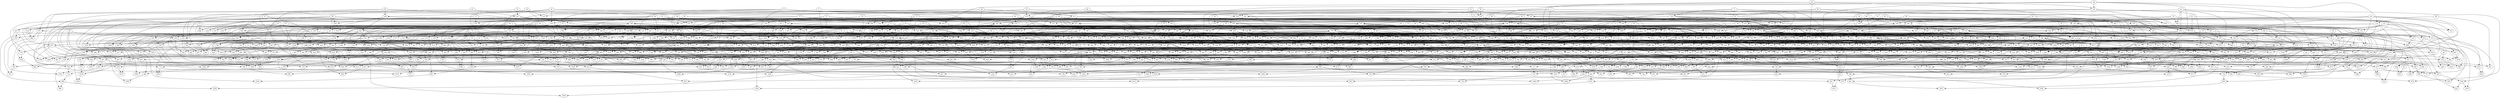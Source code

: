 digraph grap {
0 -> 117
0 -> 126
0 -> 168
0 -> 372
0 -> 659
1 -> 127
1 -> 215
1 -> 378
1 -> 453
1 -> 466
1 -> 492
1 -> 625
1 -> 968
2 -> 349
2 -> 922
2 -> 939
2 -> 1018
2 -> 1053
3 -> 519
3 -> 1008
4 -> 135
4 -> 140
4 -> 235
4 -> 332
4 -> 931
5 -> 102
5 -> 142
5 -> 203
5 -> 254
6 -> 152
6 -> 844
7 -> 122
7 -> 197
7 -> 410
7 -> 619
7 -> 677
7 -> 707
7 -> 1006
8 -> 202
8 -> 776
8 -> 783
8 -> 835
9 -> 143
9 -> 380
9 -> 576
10 -> 125
10 -> 159
10 -> 186
10 -> 201
10 -> 387
11 -> 216
11 -> 256
11 -> 267
12 -> 185
12 -> 352
12 -> 562
13 -> 175
13 -> 630
14 -> 157
15 -> 148
15 -> 160
15 -> 165
15 -> 242
16 -> 104
16 -> 121
16 -> 174
16 -> 181
16 -> 190
16 -> 526
17 -> 138
17 -> 192
17 -> 356
17 -> 595
17 -> 695
18 -> 115
18 -> 149
18 -> 198
18 -> 873
19 -> 322
19 -> 637
20 -> 125
20 -> 190
20 -> 205
20 -> 772
20 -> 837
21 -> 124
21 -> 472
22 -> 127
22 -> 158
22 -> 184
22 -> 232
22 -> 501
22 -> 519
22 -> 522
23 -> 323
23 -> 468
23 -> 488
23 -> 646
24 -> 244
24 -> 317
24 -> 335
24 -> 591
24 -> 705
25 -> 657
25 -> 816
26 -> 137
26 -> 180
26 -> 789
26 -> 894
27 -> 105
27 -> 186
27 -> 367
27 -> 410
27 -> 919
27 -> 1025
28 -> 100
28 -> 116
28 -> 515
28 -> 734
28 -> 753
28 -> 938
28 -> 1046
29 -> 135
29 -> 155
29 -> 161
29 -> 404
29 -> 416
30 -> 121
31 -> 114
31 -> 222
31 -> 245
31 -> 361
31 -> 629
31 -> 739
31 -> 774
32 -> 101
32 -> 118
32 -> 375
33 -> 290
33 -> 316
33 -> 469
33 -> 658
34 -> 107
34 -> 202
34 -> 561
34 -> 581
34 -> 619
34 -> 707
34 -> 722
34 -> 838
35 -> 158
35 -> 227
35 -> 507
35 -> 608
35 -> 657
36 -> 145
36 -> 251
36 -> 448
36 -> 634
36 -> 788
37 -> 178
37 -> 239
37 -> 324
37 -> 550
38 -> 117
38 -> 119
38 -> 211
38 -> 303
38 -> 352
38 -> 360
38 -> 459
38 -> 512
39 -> 106
39 -> 139
39 -> 208
39 -> 265
39 -> 331
39 -> 348
39 -> 438
39 -> 509
39 -> 916
40 -> 228
40 -> 237
40 -> 249
40 -> 691
41 -> 120
41 -> 326
41 -> 378
41 -> 858
42 -> 112
42 -> 213
42 -> 214
42 -> 360
42 -> 612
43 -> 143
43 -> 159
43 -> 160
43 -> 560
43 -> 875
44 -> 113
44 -> 137
44 -> 182
44 -> 570
44 -> 642
44 -> 723
44 -> 978
45 -> 134
45 -> 150
45 -> 187
45 -> 285
45 -> 396
45 -> 794
46 -> 213
46 -> 281
46 -> 534
46 -> 892
47 -> 189
47 -> 227
47 -> 262
47 -> 578
48 -> 269
48 -> 429
48 -> 812
49 -> 111
49 -> 115
49 -> 183
49 -> 580
49 -> 718
50 -> 116
50 -> 541
51 -> 152
51 -> 162
51 -> 229
51 -> 414
51 -> 535
51 -> 759
52 -> 112
52 -> 351
52 -> 445
52 -> 545
52 -> 699
53 -> 107
53 -> 111
53 -> 312
53 -> 330
53 -> 393
53 -> 670
53 -> 819
53 -> 883
54 -> 196
54 -> 209
54 -> 481
54 -> 708
54 -> 1099
55 -> 259
55 -> 323
55 -> 342
55 -> 994
56 -> 106
56 -> 148
56 -> 155
56 -> 329
56 -> 414
56 -> 521
56 -> 851
56 -> 1050
57 -> 109
57 -> 141
57 -> 163
57 -> 233
57 -> 274
57 -> 393
57 -> 624
57 -> 823
58 -> 435
58 -> 441
58 -> 490
58 -> 583
59 -> 110
59 -> 138
59 -> 149
59 -> 824
59 -> 886
60 -> 328
60 -> 454
60 -> 955
60 -> 992
61 -> 246
61 -> 355
61 -> 801
62 -> 902
63 -> 101
63 -> 575
64 -> 153
64 -> 171
64 -> 409
64 -> 470
65 -> 247
65 -> 431
65 -> 965
66 -> 123
66 -> 238
67 -> 130
67 -> 170
67 -> 320
67 -> 383
68 -> 436
68 -> 849
68 -> 852
69 -> 104
69 -> 243
69 -> 294
69 -> 566
69 -> 942
70 -> 123
70 -> 128
70 -> 164
70 -> 315
70 -> 976
71 -> 150
71 -> 283
71 -> 319
71 -> 608
71 -> 905
72 -> 255
72 -> 299
72 -> 692
72 -> 840
73 -> 433
74 -> 582
75 -> 166
75 -> 264
75 -> 774
75 -> 906
75 -> 998
76 -> 133
76 -> 242
77 -> 221
77 -> 282
77 -> 375
77 -> 391
77 -> 436
78 -> 114
78 -> 206
78 -> 278
79 -> 163
79 -> 173
79 -> 225
79 -> 1096
80 -> 108
80 -> 370
80 -> 417
80 -> 461
80 -> 506
80 -> 537
81 -> 737
82 -> 105
82 -> 178
82 -> 208
82 -> 271
82 -> 315
82 -> 603
82 -> 775
83 -> 120
83 -> 147
83 -> 166
83 -> 689
83 -> 937
84 -> 100
84 -> 109
84 -> 124
84 -> 134
84 -> 291
85 -> 151
85 -> 179
85 -> 633
85 -> 715
85 -> 723
86 -> 755
86 -> 856
86 -> 896
87 -> 156
87 -> 230
87 -> 290
87 -> 346
87 -> 350
88 -> 229
88 -> 354
88 -> 415
88 -> 499
89 -> 102
89 -> 165
89 -> 179
89 -> 203
90 -> 325
90 -> 789
90 -> 999
90 -> 1078
91 -> 103
91 -> 670
91 -> 814
92 -> 188
92 -> 218
92 -> 487
92 -> 641
92 -> 829
92 -> 837
92 -> 860
92 -> 998
93 -> 132
93 -> 140
93 -> 177
93 -> 226
93 -> 310
93 -> 406
93 -> 596
93 -> 622
93 -> 994
93 -> 1068
94 -> 110
94 -> 141
94 -> 194
94 -> 349
94 -> 422
94 -> 577
94 -> 602
94 -> 753
94 -> 764
94 -> 771
95 -> 220
95 -> 690
95 -> 887
96 -> 547
96 -> 865
97 -> 170
97 -> 240
97 -> 385
98 -> 154
98 -> 247
98 -> 364
98 -> 381
98 -> 609
99 -> 532
99 -> 1061
100 -> 108
100 -> 118
100 -> 341
100 -> 424
100 -> 979
100 -> 1078
101 -> 103
101 -> 169
101 -> 251
101 -> 602
102 -> 113
102 -> 122
102 -> 131
102 -> 151
102 -> 324
102 -> 382
102 -> 610
103 -> 119
103 -> 173
103 -> 207
103 -> 513
104 -> 133
104 -> 200
104 -> 211
104 -> 253
104 -> 336
105 -> 131
105 -> 740
105 -> 854
105 -> 1072
106 -> 132
106 -> 244
106 -> 331
106 -> 389
106 -> 397
106 -> 429
106 -> 492
107 -> 183
107 -> 199
107 -> 449
107 -> 460
107 -> 892
108 -> 295
108 -> 311
108 -> 405
108 -> 576
109 -> 275
109 -> 361
110 -> 126
110 -> 139
110 -> 292
110 -> 311
110 -> 542
110 -> 695
111 -> 144
111 -> 180
111 -> 192
111 -> 384
111 -> 406
111 -> 503
112 -> 154
112 -> 162
112 -> 272
112 -> 786
113 -> 142
113 -> 146
113 -> 164
113 -> 196
113 -> 307
113 -> 425
113 -> 505
113 -> 768
113 -> 784
114 -> 189
114 -> 932
116 -> 136
116 -> 366
116 -> 570
116 -> 572
116 -> 681
116 -> 687
117 -> 230
117 -> 277
117 -> 463
118 -> 128
118 -> 144
118 -> 288
118 -> 443
119 -> 172
119 -> 177
119 -> 207
119 -> 399
119 -> 487
119 -> 785
119 -> 946
120 -> 146
120 -> 191
120 -> 402
120 -> 450
120 -> 478
120 -> 636
121 -> 200
121 -> 457
121 -> 548
122 -> 209
122 -> 817
122 -> 915
123 -> 130
123 -> 171
123 -> 198
123 -> 250
123 -> 362
123 -> 516
123 -> 656
123 -> 742
123 -> 944
124 -> 167
124 -> 266
124 -> 394
124 -> 398
124 -> 402
124 -> 419
124 -> 483
124 -> 641
124 -> 864
125 -> 129
125 -> 172
125 -> 615
125 -> 767
125 -> 960
126 -> 377
126 -> 426
127 -> 338
128 -> 129
128 -> 252
128 -> 276
128 -> 351
128 -> 472
129 -> 174
129 -> 228
129 -> 236
129 -> 334
129 -> 348
129 -> 444
129 -> 446
129 -> 525
130 -> 136
130 -> 147
130 -> 237
130 -> 309
131 -> 277
131 -> 320
131 -> 334
132 -> 450
132 -> 697
132 -> 868
133 -> 558
133 -> 949
134 -> 222
134 -> 359
134 -> 568
134 -> 1057
135 -> 153
135 -> 390
135 -> 550
135 -> 663
135 -> 1048
136 -> 204
136 -> 216
136 -> 273
136 -> 338
137 -> 298
137 -> 465
137 -> 574
137 -> 651
137 -> 915
138 -> 210
138 -> 597
138 -> 815
138 -> 925
138 -> 1040
139 -> 168
139 -> 210
139 -> 252
139 -> 328
139 -> 400
139 -> 899
140 -> 236
140 -> 693
140 -> 952
141 -> 188
141 -> 206
141 -> 448
141 -> 551
141 -> 783
141 -> 1011
142 -> 181
142 -> 256
142 -> 261
142 -> 568
142 -> 814
143 -> 145
143 -> 157
143 -> 167
143 -> 263
143 -> 355
144 -> 156
145 -> 197
145 -> 528
145 -> 567
145 -> 756
145 -> 873
146 -> 199
146 -> 224
146 -> 235
146 -> 278
146 -> 306
146 -> 792
147 -> 191
147 -> 280
147 -> 388
148 -> 308
148 -> 332
148 -> 368
149 -> 201
149 -> 292
149 -> 343
150 -> 195
150 -> 304
150 -> 317
150 -> 337
150 -> 591
151 -> 354
153 -> 169
153 -> 176
153 -> 204
153 -> 297
153 -> 397
153 -> 475
153 -> 592
153 -> 617
154 -> 161
154 -> 258
154 -> 296
154 -> 368
154 -> 652
154 -> 874
155 -> 175
155 -> 219
155 -> 231
155 -> 270
155 -> 271
155 -> 273
155 -> 496
155 -> 756
156 -> 219
156 -> 276
157 -> 176
157 -> 288
157 -> 291
157 -> 365
157 -> 523
158 -> 220
158 -> 254
158 -> 376
158 -> 779
159 -> 218
159 -> 433
159 -> 790
159 -> 992
160 -> 309
160 -> 717
161 -> 223
161 -> 225
161 -> 437
161 -> 738
161 -> 890
161 -> 947
162 -> 335
162 -> 852
163 -> 262
163 -> 569
163 -> 761
164 -> 182
164 -> 184
164 -> 187
164 -> 285
164 -> 350
164 -> 639
165 -> 212
165 -> 248
165 -> 269
165 -> 313
165 -> 521
165 -> 1005
166 -> 193
166 -> 442
166 -> 924
167 -> 596
168 -> 372
168 -> 855
168 -> 967
169 -> 193
169 -> 390
169 -> 391
169 -> 528
170 -> 217
170 -> 243
170 -> 336
170 -> 347
170 -> 353
170 -> 371
170 -> 520
170 -> 899
171 -> 697
171 -> 703
172 -> 538
173 -> 221
173 -> 439
173 -> 910
173 -> 956
173 -> 1014
174 -> 253
174 -> 548
174 -> 746
175 -> 185
175 -> 205
175 -> 260
175 -> 645
175 -> 648
175 -> 879
175 -> 1027
176 -> 295
176 -> 329
176 -> 459
176 -> 488
176 -> 533
176 -> 552
176 -> 663
176 -> 818
176 -> 1047
177 -> 287
177 -> 342
177 -> 509
177 -> 590
177 -> 623
178 -> 234
178 -> 384
178 -> 1049
179 -> 257
180 -> 333
180 -> 387
180 -> 818
180 -> 850
181 -> 407
181 -> 489
181 -> 572
182 -> 498
182 -> 766
182 -> 828
182 -> 960
183 -> 217
183 -> 223
183 -> 302
183 -> 622
183 -> 682
183 -> 958
184 -> 224
184 -> 749
185 -> 374
186 -> 264
186 -> 268
186 -> 318
186 -> 343
186 -> 403
186 -> 530
186 -> 627
187 -> 357
187 -> 802
188 -> 284
188 -> 578
188 -> 1060
189 -> 194
189 -> 214
189 -> 428
189 -> 486
189 -> 656
189 -> 739
190 -> 240
190 -> 306
190 -> 340
190 -> 396
190 -> 777
190 -> 1037
190 -> 1041
190 -> 1099
191 -> 464
191 -> 511
191 -> 986
192 -> 195
192 -> 340
192 -> 398
192 -> 668
192 -> 860
193 -> 418
193 -> 758
194 -> 241
194 -> 249
194 -> 300
194 -> 655
194 -> 867
195 -> 226
195 -> 364
195 -> 473
195 -> 708
195 -> 895
196 -> 341
196 -> 839
196 -> 861
197 -> 305
197 -> 500
197 -> 616
197 -> 757
197 -> 907
197 -> 1021
198 -> 233
198 -> 282
198 -> 438
198 -> 779
198 -> 1074
199 -> 482
199 -> 703
199 -> 770
200 -> 232
200 -> 1014
201 -> 234
201 -> 785
203 -> 289
203 -> 392
203 -> 1091
204 -> 327
204 -> 482
204 -> 628
204 -> 1015
205 -> 248
205 -> 259
205 -> 841
207 -> 333
207 -> 533
207 -> 630
208 -> 297
208 -> 638
208 -> 715
208 -> 984
209 -> 212
209 -> 510
209 -> 674
210 -> 215
210 -> 395
210 -> 683
210 -> 1039
211 -> 286
211 -> 682
212 -> 561
212 -> 584
212 -> 680
212 -> 1051
213 -> 238
213 -> 301
213 -> 312
213 -> 330
213 -> 401
213 -> 474
213 -> 675
213 -> 767
213 -> 877
213 -> 932
214 -> 239
214 -> 308
214 -> 421
214 -> 557
214 -> 782
215 -> 435
215 -> 671
215 -> 1010
216 -> 383
216 -> 974
217 -> 263
217 -> 314
217 -> 321
217 -> 366
217 -> 716
217 -> 929
217 -> 1079
218 -> 494
218 -> 522
218 -> 736
218 -> 790
218 -> 809
219 -> 296
219 -> 1064
220 -> 258
220 -> 284
220 -> 476
220 -> 738
221 -> 231
221 -> 345
221 -> 537
222 -> 347
222 -> 461
222 -> 1024
224 -> 241
224 -> 302
224 -> 616
224 -> 825
225 -> 542
225 -> 599
225 -> 958
225 -> 966
226 -> 267
226 -> 447
227 -> 246
227 -> 567
227 -> 936
227 -> 1066
228 -> 294
229 -> 621
230 -> 407
230 -> 747
230 -> 1084
231 -> 883
232 -> 848
232 -> 920
234 -> 250
234 -> 266
234 -> 486
234 -> 1009
235 -> 279
235 -> 293
235 -> 495
235 -> 497
235 -> 1087
236 -> 485
236 -> 587
236 -> 930
237 -> 245
237 -> 257
237 -> 261
237 -> 480
237 -> 523
238 -> 283
239 -> 769
240 -> 272
240 -> 516
241 -> 255
241 -> 804
241 -> 805
242 -> 611
244 -> 270
244 -> 365
244 -> 1022
245 -> 322
245 -> 381
245 -> 632
245 -> 1056
246 -> 327
247 -> 286
248 -> 339
249 -> 274
249 -> 337
249 -> 374
250 -> 413
251 -> 260
251 -> 745
251 -> 896
252 -> 339
252 -> 535
252 -> 726
252 -> 819
253 -> 275
253 -> 467
253 -> 585
253 -> 671
254 -> 305
254 -> 457
254 -> 469
254 -> 653
254 -> 734
254 -> 800
254 -> 911
255 -> 722
255 -> 732
256 -> 279
257 -> 268
257 -> 344
257 -> 373
257 -> 714
257 -> 917
258 -> 863
259 -> 440
259 -> 709
260 -> 301
261 -> 287
261 -> 388
262 -> 549
262 -> 667
263 -> 793
263 -> 927
264 -> 265
264 -> 293
264 -> 357
264 -> 386
264 -> 744
265 -> 386
265 -> 460
265 -> 905
265 -> 943
266 -> 451
266 -> 875
267 -> 563
267 -> 593
267 -> 639
267 -> 713
268 -> 587
268 -> 845
269 -> 299
269 -> 400
269 -> 454
269 -> 531
269 -> 874
270 -> 281
270 -> 289
270 -> 316
270 -> 422
270 -> 678
270 -> 791
270 -> 1023
271 -> 358
271 -> 404
271 -> 434
271 -> 453
271 -> 493
272 -> 751
272 -> 1086
273 -> 758
274 -> 373
274 -> 890
275 -> 280
275 -> 421
275 -> 660
275 -> 795
276 -> 467
276 -> 599
277 -> 440
278 -> 597
278 -> 1095
279 -> 319
279 -> 363
279 -> 479
279 -> 502
279 -> 881
280 -> 412
280 -> 477
280 -> 1079
281 -> 314
281 -> 725
282 -> 298
282 -> 392
282 -> 423
282 -> 471
282 -> 598
283 -> 963
284 -> 417
284 -> 778
284 -> 831
285 -> 618
285 -> 673
286 -> 401
286 -> 415
286 -> 573
287 -> 419
287 -> 444
287 -> 498
287 -> 611
287 -> 1070
289 -> 353
289 -> 508
289 -> 693
289 -> 826
289 -> 1003
290 -> 370
290 -> 408
290 -> 606
290 -> 954
292 -> 304
292 -> 359
292 -> 423
292 -> 594
292 -> 654
292 -> 1065
293 -> 321
293 -> 369
293 -> 382
294 -> 518
294 -> 731
294 -> 867
295 -> 300
295 -> 303
295 -> 307
295 -> 367
295 -> 411
295 -> 557
295 -> 675
295 -> 1046
296 -> 371
296 -> 496
296 -> 500
296 -> 574
296 -> 872
297 -> 394
297 -> 405
297 -> 765
298 -> 466
298 -> 480
298 -> 826
298 -> 1089
299 -> 505
299 -> 525
300 -> 439
300 -> 499
300 -> 536
300 -> 662
300 -> 771
303 -> 489
303 -> 827
304 -> 740
305 -> 310
305 -> 411
306 -> 1051
307 -> 395
308 -> 318
308 -> 363
308 -> 554
309 -> 313
309 -> 362
309 -> 1077
310 -> 539
310 -> 692
312 -> 441
312 -> 730
312 -> 769
313 -> 470
314 -> 912
314 -> 1020
315 -> 325
315 -> 403
315 -> 569
315 -> 579
316 -> 666
316 -> 691
316 -> 868
317 -> 376
318 -> 326
318 -> 412
318 -> 517
318 -> 748
319 -> 420
319 -> 609
319 -> 672
319 -> 944
319 -> 1094
320 -> 704
320 -> 720
320 -> 761
321 -> 344
321 -> 379
321 -> 446
321 -> 524
321 -> 589
322 -> 437
322 -> 719
322 -> 735
322 -> 1012
323 -> 497
323 -> 743
324 -> 833
324 -> 1008
325 -> 512
325 -> 676
326 -> 606
327 -> 549
327 -> 577
327 -> 640
328 -> 515
328 -> 713
329 -> 644
329 -> 970
329 -> 1010
329 -> 1022
329 -> 1033
330 -> 345
330 -> 369
330 -> 385
330 -> 752
331 -> 938
331 -> 1017
332 -> 1032
333 -> 725
334 -> 598
334 -> 666
335 -> 358
335 -> 430
335 -> 443
335 -> 822
335 -> 1087
336 -> 573
336 -> 741
337 -> 718
337 -> 1069
338 -> 399
338 -> 529
338 -> 637
339 -> 346
339 -> 356
340 -> 1002
341 -> 389
341 -> 1034
342 -> 430
342 -> 455
343 -> 854
343 -> 1082
344 -> 502
345 -> 846
346 -> 778
346 -> 1028
347 -> 379
347 -> 743
347 -> 1030
348 -> 418
348 -> 504
349 -> 463
349 -> 977
350 -> 517
350 -> 699
350 -> 968
351 -> 620
351 -> 926
353 -> 810
354 -> 427
354 -> 493
354 -> 583
354 -> 586
355 -> 427
355 -> 741
356 -> 983
357 -> 432
357 -> 880
358 -> 730
358 -> 880
358 -> 914
359 -> 582
359 -> 603
359 -> 644
361 -> 451
361 -> 503
361 -> 681
362 -> 377
362 -> 442
362 -> 530
362 -> 864
363 -> 447
364 -> 424
364 -> 953
364 -> 1028
365 -> 475
365 -> 579
365 -> 959
366 -> 426
366 -> 679
367 -> 462
367 -> 481
367 -> 712
368 -> 653
368 -> 1034
369 -> 380
370 -> 409
370 -> 544
370 -> 610
370 -> 685
370 -> 746
371 -> 431
371 -> 506
371 -> 531
371 -> 564
371 -> 987
372 -> 845
372 -> 1000
373 -> 865
374 -> 710
375 -> 588
375 -> 728
375 -> 747
376 -> 900
377 -> 477
377 -> 748
377 -> 750
378 -> 491
378 -> 710
378 -> 842
379 -> 416
379 -> 483
379 -> 541
379 -> 950
379 -> 1092
380 -> 706
380 -> 744
381 -> 585
381 -> 766
382 -> 701
383 -> 484
383 -> 546
383 -> 625
383 -> 632
383 -> 751
383 -> 763
384 -> 1060
385 -> 851
386 -> 468
386 -> 676
386 -> 688
387 -> 458
387 -> 1048
388 -> 452
388 -> 720
389 -> 456
389 -> 518
389 -> 526
390 -> 1055
391 -> 553
391 -> 802
391 -> 838
392 -> 449
392 -> 501
393 -> 413
393 -> 434
393 -> 445
393 -> 795
395 -> 529
395 -> 799
395 -> 914
395 -> 941
396 -> 552
396 -> 652
398 -> 842
398 -> 879
398 -> 904
399 -> 508
399 -> 540
399 -> 975
399 -> 988
399 -> 1063
401 -> 664
401 -> 847
402 -> 584
402 -> 1073
403 -> 714
403 -> 800
404 -> 408
405 -> 566
405 -> 1033
407 -> 420
407 -> 478
407 -> 485
407 -> 554
407 -> 559
407 -> 834
407 -> 1088
409 -> 866
411 -> 544
411 -> 698
412 -> 943
413 -> 871
414 -> 588
415 -> 425
415 -> 428
415 -> 527
415 -> 770
415 -> 791
417 -> 491
417 -> 1016
419 -> 432
419 -> 694
419 -> 981
421 -> 607
421 -> 995
422 -> 907
423 -> 539
423 -> 636
423 -> 765
423 -> 947
424 -> 465
424 -> 820
425 -> 612
425 -> 645
426 -> 476
426 -> 559
426 -> 711
426 -> 940
427 -> 942
427 -> 996
427 -> 1042
428 -> 565
428 -> 635
428 -> 815
429 -> 627
430 -> 490
431 -> 556
431 -> 647
431 -> 768
432 -> 564
432 -> 729
432 -> 876
432 -> 948
432 -> 988
433 -> 452
433 -> 853
433 -> 1076
434 -> 650
434 -> 655
434 -> 910
434 -> 1006
435 -> 474
435 -> 527
436 -> 458
436 -> 780
436 -> 1049
437 -> 825
439 -> 565
439 -> 731
440 -> 878
441 -> 462
441 -> 555
441 -> 618
441 -> 1040
442 -> 601
442 -> 816
443 -> 563
443 -> 605
445 -> 455
445 -> 1065
446 -> 847
447 -> 957
447 -> 1042
447 -> 1075
449 -> 614
449 -> 617
449 -> 689
450 -> 545
450 -> 989
451 -> 593
451 -> 862
453 -> 456
453 -> 759
453 -> 824
454 -> 514
454 -> 631
455 -> 540
455 -> 764
455 -> 872
455 -> 908
455 -> 972
456 -> 991
457 -> 626
457 -> 635
457 -> 794
457 -> 853
458 -> 495
458 -> 507
458 -> 524
458 -> 686
459 -> 511
460 -> 471
461 -> 464
461 -> 727
462 -> 828
463 -> 513
463 -> 646
463 -> 685
463 -> 933
463 -> 957
464 -> 924
465 -> 473
465 -> 532
465 -> 680
466 -> 562
466 -> 654
466 -> 736
466 -> 921
467 -> 601
468 -> 479
468 -> 900
469 -> 484
469 -> 553
469 -> 678
470 -> 870
471 -> 634
471 -> 673
472 -> 1001
473 -> 547
473 -> 605
473 -> 615
473 -> 621
473 -> 702
473 -> 1036
475 -> 504
475 -> 889
475 -> 1085
477 -> 520
477 -> 696
478 -> 590
478 -> 684
479 -> 571
481 -> 721
482 -> 589
482 -> 700
482 -> 908
483 -> 643
483 -> 898
484 -> 755
484 -> 839
484 -> 859
485 -> 963
488 -> 536
489 -> 586
489 -> 711
490 -> 727
490 -> 813
491 -> 494
491 -> 661
491 -> 1093
494 -> 510
495 -> 514
495 -> 952
496 -> 1098
497 -> 556
497 -> 647
497 -> 704
498 -> 799
499 -> 920
500 -> 624
500 -> 817
500 -> 1000
501 -> 786
501 -> 928
502 -> 717
502 -> 972
503 -> 543
503 -> 749
503 -> 982
504 -> 777
505 -> 897
506 -> 555
506 -> 613
507 -> 832
507 -> 1025
508 -> 543
508 -> 925
511 -> 665
511 -> 969
513 -> 866
514 -> 807
516 -> 551
519 -> 677
519 -> 686
520 -> 538
521 -> 558
521 -> 638
522 -> 649
522 -> 978
523 -> 581
523 -> 809
524 -> 782
524 -> 996
525 -> 620
525 -> 760
525 -> 869
525 -> 956
526 -> 560
526 -> 855
527 -> 797
527 -> 876
528 -> 985
528 -> 1081
529 -> 729
530 -> 614
530 -> 776
530 -> 797
530 -> 1018
531 -> 628
532 -> 980
532 -> 1043
533 -> 534
533 -> 546
533 -> 571
533 -> 889
533 -> 974
534 -> 642
534 -> 801
534 -> 993
535 -> 667
535 -> 1038
536 -> 869
537 -> 702
537 -> 803
538 -> 843
538 -> 1057
539 -> 962
544 -> 1094
545 -> 724
545 -> 1066
546 -> 913
548 -> 595
549 -> 607
549 -> 683
550 -> 659
551 -> 650
552 -> 735
552 -> 917
553 -> 804
553 -> 937
553 -> 945
554 -> 658
555 -> 629
556 -> 640
557 -> 792
558 -> 688
558 -> 888
559 -> 690
559 -> 850
560 -> 626
560 -> 648
561 -> 575
561 -> 660
561 -> 757
561 -> 884
561 -> 1088
562 -> 726
565 -> 580
565 -> 822
565 -> 973
565 -> 1054
566 -> 600
566 -> 807
567 -> 787
568 -> 600
569 -> 811
569 -> 820
569 -> 1041
570 -> 613
570 -> 810
570 -> 990
571 -> 1020
572 -> 604
572 -> 684
572 -> 687
572 -> 762
573 -> 796
574 -> 836
575 -> 971
576 -> 649
577 -> 821
579 -> 745
580 -> 701
580 -> 762
580 -> 781
580 -> 798
581 -> 922
582 -> 592
582 -> 664
582 -> 1070
584 -> 951
585 -> 696
585 -> 967
586 -> 909
587 -> 604
588 -> 1031
589 -> 633
589 -> 973
590 -> 594
590 -> 728
590 -> 1026
590 -> 1062
590 -> 1096
593 -> 923
594 -> 997
596 -> 843
598 -> 668
599 -> 773
600 -> 805
605 -> 754
606 -> 651
606 -> 901
607 -> 643
607 -> 1053
609 -> 898
610 -> 694
610 -> 921
614 -> 672
614 -> 773
614 -> 1011
614 -> 1084
615 -> 623
616 -> 679
618 -> 813
618 -> 1061
621 -> 829
625 -> 846
625 -> 1024
626 -> 856
627 -> 631
627 -> 862
628 -> 902
629 -> 1039
630 -> 737
630 -> 821
631 -> 788
632 -> 754
633 -> 840
634 -> 674
634 -> 950
634 -> 1059
635 -> 721
637 -> 1001
638 -> 806
639 -> 716
640 -> 823
640 -> 975
641 -> 662
641 -> 897
643 -> 951
643 -> 1086
644 -> 724
644 -> 1047
645 -> 665
645 -> 831
647 -> 669
647 -> 780
647 -> 961
647 -> 1044
649 -> 661
649 -> 669
650 -> 858
650 -> 999
652 -> 698
654 -> 863
655 -> 913
657 -> 706
657 -> 760
657 -> 775
657 -> 803
660 -> 1032
661 -> 1031
662 -> 1081
665 -> 1050
668 -> 719
670 -> 891
670 -> 918
670 -> 955
673 -> 893
675 -> 750
675 -> 926
675 -> 1063
675 -> 1092
677 -> 1007
677 -> 1015
680 -> 848
680 -> 888
680 -> 903
680 -> 1029
681 -> 700
682 -> 1019
684 -> 705
686 -> 961
687 -> 1076
688 -> 1019
691 -> 832
691 -> 977
696 -> 763
697 -> 953
697 -> 959
700 -> 709
700 -> 733
701 -> 857
702 -> 742
702 -> 1037
705 -> 911
706 -> 712
710 -> 836
710 -> 881
710 -> 969
711 -> 732
712 -> 906
713 -> 1035
714 -> 1045
715 -> 733
716 -> 878
718 -> 793
718 -> 933
719 -> 827
719 -> 964
720 -> 1038
721 -> 830
721 -> 964
722 -> 990
724 -> 935
724 -> 954
728 -> 787
729 -> 894
730 -> 941
731 -> 904
732 -> 752
734 -> 1002
735 -> 811
741 -> 833
742 -> 903
743 -> 884
744 -> 861
744 -> 901
747 -> 885
748 -> 784
748 -> 796
750 -> 870
753 -> 806
753 -> 1009
755 -> 976
755 -> 995
756 -> 981
757 -> 772
757 -> 885
759 -> 984
761 -> 835
766 -> 808
766 -> 834
766 -> 895
767 -> 918
767 -> 929
768 -> 841
769 -> 1090
770 -> 781
770 -> 909
770 -> 970
772 -> 798
772 -> 985
773 -> 916
774 -> 1069
775 -> 939
776 -> 1052
780 -> 891
781 -> 931
781 -> 1013
782 -> 923
783 -> 927
783 -> 987
784 -> 1089
788 -> 948
794 -> 886
794 -> 1083
795 -> 912
796 -> 934
799 -> 946
799 -> 1067
802 -> 1012
804 -> 1003
804 -> 1036
805 -> 986
806 -> 808
806 -> 993
808 -> 830
809 -> 1027
810 -> 882
811 -> 812
812 -> 857
812 -> 965
814 -> 859
814 -> 980
815 -> 1090
816 -> 887
816 -> 928
816 -> 1017
817 -> 919
822 -> 893
825 -> 849
826 -> 844
827 -> 1095
828 -> 877
828 -> 940
828 -> 1073
831 -> 1056
842 -> 1023
848 -> 1083
856 -> 949
858 -> 1093
860 -> 930
865 -> 1030
867 -> 1035
869 -> 871
869 -> 983
872 -> 1029
878 -> 1082
879 -> 1077
880 -> 882
882 -> 1062
890 -> 936
891 -> 1067
894 -> 1026
895 -> 966
896 -> 1044
897 -> 1085
903 -> 1004
904 -> 1021
906 -> 989
906 -> 1059
918 -> 1043
919 -> 1075
920 -> 935
920 -> 1004
921 -> 1013
926 -> 982
930 -> 934
930 -> 997
930 -> 1072
931 -> 1071
933 -> 945
934 -> 971
937 -> 1007
938 -> 1097
939 -> 962
940 -> 979
943 -> 1071
948 -> 991
951 -> 1055
965 -> 1098
966 -> 1045
967 -> 1091
976 -> 1074
991 -> 1016
1002 -> 1005
1003 -> 1068
1020 -> 1064
1027 -> 1052
1027 -> 1058
1040 -> 1054
1052 -> 1080
1055 -> 1058
1060 -> 1080
1087 -> 1097
}
